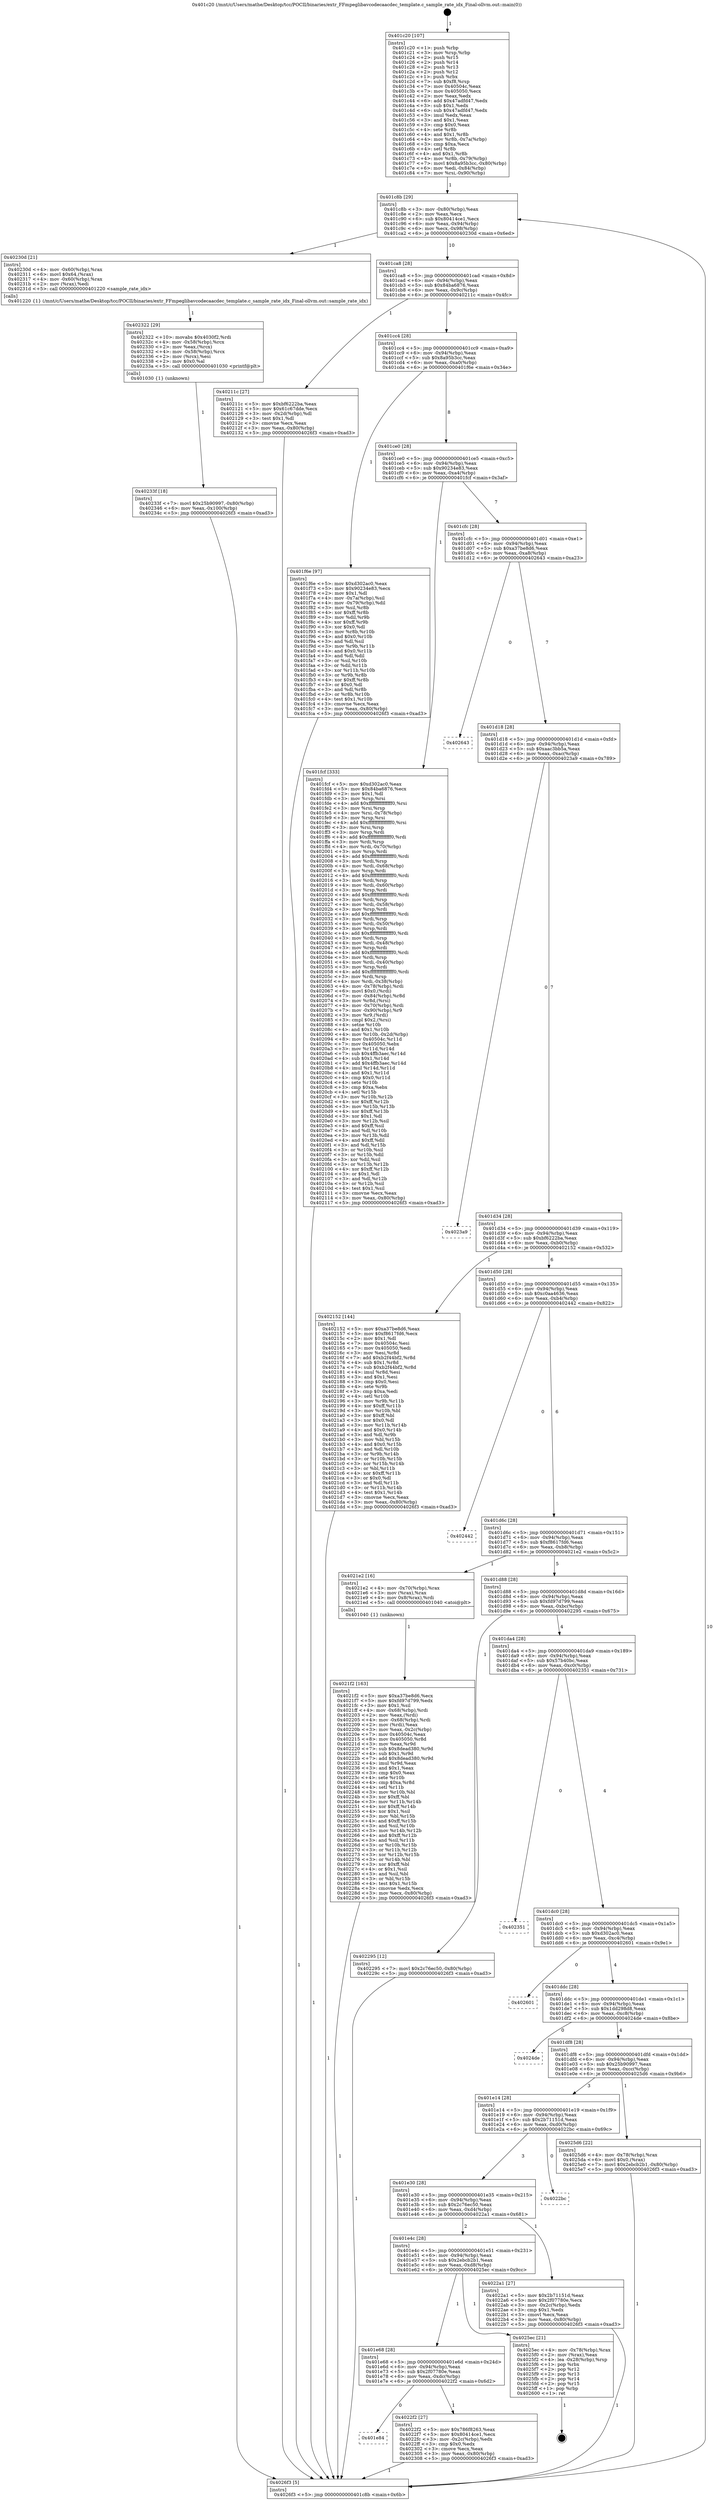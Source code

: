 digraph "0x401c20" {
  label = "0x401c20 (/mnt/c/Users/mathe/Desktop/tcc/POCII/binaries/extr_FFmpeglibavcodecaacdec_template.c_sample_rate_idx_Final-ollvm.out::main(0))"
  labelloc = "t"
  node[shape=record]

  Entry [label="",width=0.3,height=0.3,shape=circle,fillcolor=black,style=filled]
  "0x401c8b" [label="{
     0x401c8b [29]\l
     | [instrs]\l
     &nbsp;&nbsp;0x401c8b \<+3\>: mov -0x80(%rbp),%eax\l
     &nbsp;&nbsp;0x401c8e \<+2\>: mov %eax,%ecx\l
     &nbsp;&nbsp;0x401c90 \<+6\>: sub $0x80414ce1,%ecx\l
     &nbsp;&nbsp;0x401c96 \<+6\>: mov %eax,-0x94(%rbp)\l
     &nbsp;&nbsp;0x401c9c \<+6\>: mov %ecx,-0x98(%rbp)\l
     &nbsp;&nbsp;0x401ca2 \<+6\>: je 000000000040230d \<main+0x6ed\>\l
  }"]
  "0x40230d" [label="{
     0x40230d [21]\l
     | [instrs]\l
     &nbsp;&nbsp;0x40230d \<+4\>: mov -0x60(%rbp),%rax\l
     &nbsp;&nbsp;0x402311 \<+6\>: movl $0x64,(%rax)\l
     &nbsp;&nbsp;0x402317 \<+4\>: mov -0x60(%rbp),%rax\l
     &nbsp;&nbsp;0x40231b \<+2\>: mov (%rax),%edi\l
     &nbsp;&nbsp;0x40231d \<+5\>: call 0000000000401220 \<sample_rate_idx\>\l
     | [calls]\l
     &nbsp;&nbsp;0x401220 \{1\} (/mnt/c/Users/mathe/Desktop/tcc/POCII/binaries/extr_FFmpeglibavcodecaacdec_template.c_sample_rate_idx_Final-ollvm.out::sample_rate_idx)\l
  }"]
  "0x401ca8" [label="{
     0x401ca8 [28]\l
     | [instrs]\l
     &nbsp;&nbsp;0x401ca8 \<+5\>: jmp 0000000000401cad \<main+0x8d\>\l
     &nbsp;&nbsp;0x401cad \<+6\>: mov -0x94(%rbp),%eax\l
     &nbsp;&nbsp;0x401cb3 \<+5\>: sub $0x84ba6876,%eax\l
     &nbsp;&nbsp;0x401cb8 \<+6\>: mov %eax,-0x9c(%rbp)\l
     &nbsp;&nbsp;0x401cbe \<+6\>: je 000000000040211c \<main+0x4fc\>\l
  }"]
  Exit [label="",width=0.3,height=0.3,shape=circle,fillcolor=black,style=filled,peripheries=2]
  "0x40211c" [label="{
     0x40211c [27]\l
     | [instrs]\l
     &nbsp;&nbsp;0x40211c \<+5\>: mov $0xbf6222ba,%eax\l
     &nbsp;&nbsp;0x402121 \<+5\>: mov $0x61c67dde,%ecx\l
     &nbsp;&nbsp;0x402126 \<+3\>: mov -0x2d(%rbp),%dl\l
     &nbsp;&nbsp;0x402129 \<+3\>: test $0x1,%dl\l
     &nbsp;&nbsp;0x40212c \<+3\>: cmovne %ecx,%eax\l
     &nbsp;&nbsp;0x40212f \<+3\>: mov %eax,-0x80(%rbp)\l
     &nbsp;&nbsp;0x402132 \<+5\>: jmp 00000000004026f3 \<main+0xad3\>\l
  }"]
  "0x401cc4" [label="{
     0x401cc4 [28]\l
     | [instrs]\l
     &nbsp;&nbsp;0x401cc4 \<+5\>: jmp 0000000000401cc9 \<main+0xa9\>\l
     &nbsp;&nbsp;0x401cc9 \<+6\>: mov -0x94(%rbp),%eax\l
     &nbsp;&nbsp;0x401ccf \<+5\>: sub $0x8a95b3cc,%eax\l
     &nbsp;&nbsp;0x401cd4 \<+6\>: mov %eax,-0xa0(%rbp)\l
     &nbsp;&nbsp;0x401cda \<+6\>: je 0000000000401f6e \<main+0x34e\>\l
  }"]
  "0x40233f" [label="{
     0x40233f [18]\l
     | [instrs]\l
     &nbsp;&nbsp;0x40233f \<+7\>: movl $0x25b90997,-0x80(%rbp)\l
     &nbsp;&nbsp;0x402346 \<+6\>: mov %eax,-0x100(%rbp)\l
     &nbsp;&nbsp;0x40234c \<+5\>: jmp 00000000004026f3 \<main+0xad3\>\l
  }"]
  "0x401f6e" [label="{
     0x401f6e [97]\l
     | [instrs]\l
     &nbsp;&nbsp;0x401f6e \<+5\>: mov $0xd302ac0,%eax\l
     &nbsp;&nbsp;0x401f73 \<+5\>: mov $0x90234e83,%ecx\l
     &nbsp;&nbsp;0x401f78 \<+2\>: mov $0x1,%dl\l
     &nbsp;&nbsp;0x401f7a \<+4\>: mov -0x7a(%rbp),%sil\l
     &nbsp;&nbsp;0x401f7e \<+4\>: mov -0x79(%rbp),%dil\l
     &nbsp;&nbsp;0x401f82 \<+3\>: mov %sil,%r8b\l
     &nbsp;&nbsp;0x401f85 \<+4\>: xor $0xff,%r8b\l
     &nbsp;&nbsp;0x401f89 \<+3\>: mov %dil,%r9b\l
     &nbsp;&nbsp;0x401f8c \<+4\>: xor $0xff,%r9b\l
     &nbsp;&nbsp;0x401f90 \<+3\>: xor $0x0,%dl\l
     &nbsp;&nbsp;0x401f93 \<+3\>: mov %r8b,%r10b\l
     &nbsp;&nbsp;0x401f96 \<+4\>: and $0x0,%r10b\l
     &nbsp;&nbsp;0x401f9a \<+3\>: and %dl,%sil\l
     &nbsp;&nbsp;0x401f9d \<+3\>: mov %r9b,%r11b\l
     &nbsp;&nbsp;0x401fa0 \<+4\>: and $0x0,%r11b\l
     &nbsp;&nbsp;0x401fa4 \<+3\>: and %dl,%dil\l
     &nbsp;&nbsp;0x401fa7 \<+3\>: or %sil,%r10b\l
     &nbsp;&nbsp;0x401faa \<+3\>: or %dil,%r11b\l
     &nbsp;&nbsp;0x401fad \<+3\>: xor %r11b,%r10b\l
     &nbsp;&nbsp;0x401fb0 \<+3\>: or %r9b,%r8b\l
     &nbsp;&nbsp;0x401fb3 \<+4\>: xor $0xff,%r8b\l
     &nbsp;&nbsp;0x401fb7 \<+3\>: or $0x0,%dl\l
     &nbsp;&nbsp;0x401fba \<+3\>: and %dl,%r8b\l
     &nbsp;&nbsp;0x401fbd \<+3\>: or %r8b,%r10b\l
     &nbsp;&nbsp;0x401fc0 \<+4\>: test $0x1,%r10b\l
     &nbsp;&nbsp;0x401fc4 \<+3\>: cmovne %ecx,%eax\l
     &nbsp;&nbsp;0x401fc7 \<+3\>: mov %eax,-0x80(%rbp)\l
     &nbsp;&nbsp;0x401fca \<+5\>: jmp 00000000004026f3 \<main+0xad3\>\l
  }"]
  "0x401ce0" [label="{
     0x401ce0 [28]\l
     | [instrs]\l
     &nbsp;&nbsp;0x401ce0 \<+5\>: jmp 0000000000401ce5 \<main+0xc5\>\l
     &nbsp;&nbsp;0x401ce5 \<+6\>: mov -0x94(%rbp),%eax\l
     &nbsp;&nbsp;0x401ceb \<+5\>: sub $0x90234e83,%eax\l
     &nbsp;&nbsp;0x401cf0 \<+6\>: mov %eax,-0xa4(%rbp)\l
     &nbsp;&nbsp;0x401cf6 \<+6\>: je 0000000000401fcf \<main+0x3af\>\l
  }"]
  "0x4026f3" [label="{
     0x4026f3 [5]\l
     | [instrs]\l
     &nbsp;&nbsp;0x4026f3 \<+5\>: jmp 0000000000401c8b \<main+0x6b\>\l
  }"]
  "0x401c20" [label="{
     0x401c20 [107]\l
     | [instrs]\l
     &nbsp;&nbsp;0x401c20 \<+1\>: push %rbp\l
     &nbsp;&nbsp;0x401c21 \<+3\>: mov %rsp,%rbp\l
     &nbsp;&nbsp;0x401c24 \<+2\>: push %r15\l
     &nbsp;&nbsp;0x401c26 \<+2\>: push %r14\l
     &nbsp;&nbsp;0x401c28 \<+2\>: push %r13\l
     &nbsp;&nbsp;0x401c2a \<+2\>: push %r12\l
     &nbsp;&nbsp;0x401c2c \<+1\>: push %rbx\l
     &nbsp;&nbsp;0x401c2d \<+7\>: sub $0xf8,%rsp\l
     &nbsp;&nbsp;0x401c34 \<+7\>: mov 0x40504c,%eax\l
     &nbsp;&nbsp;0x401c3b \<+7\>: mov 0x405050,%ecx\l
     &nbsp;&nbsp;0x401c42 \<+2\>: mov %eax,%edx\l
     &nbsp;&nbsp;0x401c44 \<+6\>: add $0x47adfd47,%edx\l
     &nbsp;&nbsp;0x401c4a \<+3\>: sub $0x1,%edx\l
     &nbsp;&nbsp;0x401c4d \<+6\>: sub $0x47adfd47,%edx\l
     &nbsp;&nbsp;0x401c53 \<+3\>: imul %edx,%eax\l
     &nbsp;&nbsp;0x401c56 \<+3\>: and $0x1,%eax\l
     &nbsp;&nbsp;0x401c59 \<+3\>: cmp $0x0,%eax\l
     &nbsp;&nbsp;0x401c5c \<+4\>: sete %r8b\l
     &nbsp;&nbsp;0x401c60 \<+4\>: and $0x1,%r8b\l
     &nbsp;&nbsp;0x401c64 \<+4\>: mov %r8b,-0x7a(%rbp)\l
     &nbsp;&nbsp;0x401c68 \<+3\>: cmp $0xa,%ecx\l
     &nbsp;&nbsp;0x401c6b \<+4\>: setl %r8b\l
     &nbsp;&nbsp;0x401c6f \<+4\>: and $0x1,%r8b\l
     &nbsp;&nbsp;0x401c73 \<+4\>: mov %r8b,-0x79(%rbp)\l
     &nbsp;&nbsp;0x401c77 \<+7\>: movl $0x8a95b3cc,-0x80(%rbp)\l
     &nbsp;&nbsp;0x401c7e \<+6\>: mov %edi,-0x84(%rbp)\l
     &nbsp;&nbsp;0x401c84 \<+7\>: mov %rsi,-0x90(%rbp)\l
  }"]
  "0x402322" [label="{
     0x402322 [29]\l
     | [instrs]\l
     &nbsp;&nbsp;0x402322 \<+10\>: movabs $0x4030f2,%rdi\l
     &nbsp;&nbsp;0x40232c \<+4\>: mov -0x58(%rbp),%rcx\l
     &nbsp;&nbsp;0x402330 \<+2\>: mov %eax,(%rcx)\l
     &nbsp;&nbsp;0x402332 \<+4\>: mov -0x58(%rbp),%rcx\l
     &nbsp;&nbsp;0x402336 \<+2\>: mov (%rcx),%esi\l
     &nbsp;&nbsp;0x402338 \<+2\>: mov $0x0,%al\l
     &nbsp;&nbsp;0x40233a \<+5\>: call 0000000000401030 \<printf@plt\>\l
     | [calls]\l
     &nbsp;&nbsp;0x401030 \{1\} (unknown)\l
  }"]
  "0x401fcf" [label="{
     0x401fcf [333]\l
     | [instrs]\l
     &nbsp;&nbsp;0x401fcf \<+5\>: mov $0xd302ac0,%eax\l
     &nbsp;&nbsp;0x401fd4 \<+5\>: mov $0x84ba6876,%ecx\l
     &nbsp;&nbsp;0x401fd9 \<+2\>: mov $0x1,%dl\l
     &nbsp;&nbsp;0x401fdb \<+3\>: mov %rsp,%rsi\l
     &nbsp;&nbsp;0x401fde \<+4\>: add $0xfffffffffffffff0,%rsi\l
     &nbsp;&nbsp;0x401fe2 \<+3\>: mov %rsi,%rsp\l
     &nbsp;&nbsp;0x401fe5 \<+4\>: mov %rsi,-0x78(%rbp)\l
     &nbsp;&nbsp;0x401fe9 \<+3\>: mov %rsp,%rsi\l
     &nbsp;&nbsp;0x401fec \<+4\>: add $0xfffffffffffffff0,%rsi\l
     &nbsp;&nbsp;0x401ff0 \<+3\>: mov %rsi,%rsp\l
     &nbsp;&nbsp;0x401ff3 \<+3\>: mov %rsp,%rdi\l
     &nbsp;&nbsp;0x401ff6 \<+4\>: add $0xfffffffffffffff0,%rdi\l
     &nbsp;&nbsp;0x401ffa \<+3\>: mov %rdi,%rsp\l
     &nbsp;&nbsp;0x401ffd \<+4\>: mov %rdi,-0x70(%rbp)\l
     &nbsp;&nbsp;0x402001 \<+3\>: mov %rsp,%rdi\l
     &nbsp;&nbsp;0x402004 \<+4\>: add $0xfffffffffffffff0,%rdi\l
     &nbsp;&nbsp;0x402008 \<+3\>: mov %rdi,%rsp\l
     &nbsp;&nbsp;0x40200b \<+4\>: mov %rdi,-0x68(%rbp)\l
     &nbsp;&nbsp;0x40200f \<+3\>: mov %rsp,%rdi\l
     &nbsp;&nbsp;0x402012 \<+4\>: add $0xfffffffffffffff0,%rdi\l
     &nbsp;&nbsp;0x402016 \<+3\>: mov %rdi,%rsp\l
     &nbsp;&nbsp;0x402019 \<+4\>: mov %rdi,-0x60(%rbp)\l
     &nbsp;&nbsp;0x40201d \<+3\>: mov %rsp,%rdi\l
     &nbsp;&nbsp;0x402020 \<+4\>: add $0xfffffffffffffff0,%rdi\l
     &nbsp;&nbsp;0x402024 \<+3\>: mov %rdi,%rsp\l
     &nbsp;&nbsp;0x402027 \<+4\>: mov %rdi,-0x58(%rbp)\l
     &nbsp;&nbsp;0x40202b \<+3\>: mov %rsp,%rdi\l
     &nbsp;&nbsp;0x40202e \<+4\>: add $0xfffffffffffffff0,%rdi\l
     &nbsp;&nbsp;0x402032 \<+3\>: mov %rdi,%rsp\l
     &nbsp;&nbsp;0x402035 \<+4\>: mov %rdi,-0x50(%rbp)\l
     &nbsp;&nbsp;0x402039 \<+3\>: mov %rsp,%rdi\l
     &nbsp;&nbsp;0x40203c \<+4\>: add $0xfffffffffffffff0,%rdi\l
     &nbsp;&nbsp;0x402040 \<+3\>: mov %rdi,%rsp\l
     &nbsp;&nbsp;0x402043 \<+4\>: mov %rdi,-0x48(%rbp)\l
     &nbsp;&nbsp;0x402047 \<+3\>: mov %rsp,%rdi\l
     &nbsp;&nbsp;0x40204a \<+4\>: add $0xfffffffffffffff0,%rdi\l
     &nbsp;&nbsp;0x40204e \<+3\>: mov %rdi,%rsp\l
     &nbsp;&nbsp;0x402051 \<+4\>: mov %rdi,-0x40(%rbp)\l
     &nbsp;&nbsp;0x402055 \<+3\>: mov %rsp,%rdi\l
     &nbsp;&nbsp;0x402058 \<+4\>: add $0xfffffffffffffff0,%rdi\l
     &nbsp;&nbsp;0x40205c \<+3\>: mov %rdi,%rsp\l
     &nbsp;&nbsp;0x40205f \<+4\>: mov %rdi,-0x38(%rbp)\l
     &nbsp;&nbsp;0x402063 \<+4\>: mov -0x78(%rbp),%rdi\l
     &nbsp;&nbsp;0x402067 \<+6\>: movl $0x0,(%rdi)\l
     &nbsp;&nbsp;0x40206d \<+7\>: mov -0x84(%rbp),%r8d\l
     &nbsp;&nbsp;0x402074 \<+3\>: mov %r8d,(%rsi)\l
     &nbsp;&nbsp;0x402077 \<+4\>: mov -0x70(%rbp),%rdi\l
     &nbsp;&nbsp;0x40207b \<+7\>: mov -0x90(%rbp),%r9\l
     &nbsp;&nbsp;0x402082 \<+3\>: mov %r9,(%rdi)\l
     &nbsp;&nbsp;0x402085 \<+3\>: cmpl $0x2,(%rsi)\l
     &nbsp;&nbsp;0x402088 \<+4\>: setne %r10b\l
     &nbsp;&nbsp;0x40208c \<+4\>: and $0x1,%r10b\l
     &nbsp;&nbsp;0x402090 \<+4\>: mov %r10b,-0x2d(%rbp)\l
     &nbsp;&nbsp;0x402094 \<+8\>: mov 0x40504c,%r11d\l
     &nbsp;&nbsp;0x40209c \<+7\>: mov 0x405050,%ebx\l
     &nbsp;&nbsp;0x4020a3 \<+3\>: mov %r11d,%r14d\l
     &nbsp;&nbsp;0x4020a6 \<+7\>: sub $0x4ffb3aec,%r14d\l
     &nbsp;&nbsp;0x4020ad \<+4\>: sub $0x1,%r14d\l
     &nbsp;&nbsp;0x4020b1 \<+7\>: add $0x4ffb3aec,%r14d\l
     &nbsp;&nbsp;0x4020b8 \<+4\>: imul %r14d,%r11d\l
     &nbsp;&nbsp;0x4020bc \<+4\>: and $0x1,%r11d\l
     &nbsp;&nbsp;0x4020c0 \<+4\>: cmp $0x0,%r11d\l
     &nbsp;&nbsp;0x4020c4 \<+4\>: sete %r10b\l
     &nbsp;&nbsp;0x4020c8 \<+3\>: cmp $0xa,%ebx\l
     &nbsp;&nbsp;0x4020cb \<+4\>: setl %r15b\l
     &nbsp;&nbsp;0x4020cf \<+3\>: mov %r10b,%r12b\l
     &nbsp;&nbsp;0x4020d2 \<+4\>: xor $0xff,%r12b\l
     &nbsp;&nbsp;0x4020d6 \<+3\>: mov %r15b,%r13b\l
     &nbsp;&nbsp;0x4020d9 \<+4\>: xor $0xff,%r13b\l
     &nbsp;&nbsp;0x4020dd \<+3\>: xor $0x1,%dl\l
     &nbsp;&nbsp;0x4020e0 \<+3\>: mov %r12b,%sil\l
     &nbsp;&nbsp;0x4020e3 \<+4\>: and $0xff,%sil\l
     &nbsp;&nbsp;0x4020e7 \<+3\>: and %dl,%r10b\l
     &nbsp;&nbsp;0x4020ea \<+3\>: mov %r13b,%dil\l
     &nbsp;&nbsp;0x4020ed \<+4\>: and $0xff,%dil\l
     &nbsp;&nbsp;0x4020f1 \<+3\>: and %dl,%r15b\l
     &nbsp;&nbsp;0x4020f4 \<+3\>: or %r10b,%sil\l
     &nbsp;&nbsp;0x4020f7 \<+3\>: or %r15b,%dil\l
     &nbsp;&nbsp;0x4020fa \<+3\>: xor %dil,%sil\l
     &nbsp;&nbsp;0x4020fd \<+3\>: or %r13b,%r12b\l
     &nbsp;&nbsp;0x402100 \<+4\>: xor $0xff,%r12b\l
     &nbsp;&nbsp;0x402104 \<+3\>: or $0x1,%dl\l
     &nbsp;&nbsp;0x402107 \<+3\>: and %dl,%r12b\l
     &nbsp;&nbsp;0x40210a \<+3\>: or %r12b,%sil\l
     &nbsp;&nbsp;0x40210d \<+4\>: test $0x1,%sil\l
     &nbsp;&nbsp;0x402111 \<+3\>: cmovne %ecx,%eax\l
     &nbsp;&nbsp;0x402114 \<+3\>: mov %eax,-0x80(%rbp)\l
     &nbsp;&nbsp;0x402117 \<+5\>: jmp 00000000004026f3 \<main+0xad3\>\l
  }"]
  "0x401cfc" [label="{
     0x401cfc [28]\l
     | [instrs]\l
     &nbsp;&nbsp;0x401cfc \<+5\>: jmp 0000000000401d01 \<main+0xe1\>\l
     &nbsp;&nbsp;0x401d01 \<+6\>: mov -0x94(%rbp),%eax\l
     &nbsp;&nbsp;0x401d07 \<+5\>: sub $0xa37be8d6,%eax\l
     &nbsp;&nbsp;0x401d0c \<+6\>: mov %eax,-0xa8(%rbp)\l
     &nbsp;&nbsp;0x401d12 \<+6\>: je 0000000000402643 \<main+0xa23\>\l
  }"]
  "0x401e84" [label="{
     0x401e84\l
  }", style=dashed]
  "0x4022f2" [label="{
     0x4022f2 [27]\l
     | [instrs]\l
     &nbsp;&nbsp;0x4022f2 \<+5\>: mov $0x786f8263,%eax\l
     &nbsp;&nbsp;0x4022f7 \<+5\>: mov $0x80414ce1,%ecx\l
     &nbsp;&nbsp;0x4022fc \<+3\>: mov -0x2c(%rbp),%edx\l
     &nbsp;&nbsp;0x4022ff \<+3\>: cmp $0x0,%edx\l
     &nbsp;&nbsp;0x402302 \<+3\>: cmove %ecx,%eax\l
     &nbsp;&nbsp;0x402305 \<+3\>: mov %eax,-0x80(%rbp)\l
     &nbsp;&nbsp;0x402308 \<+5\>: jmp 00000000004026f3 \<main+0xad3\>\l
  }"]
  "0x402643" [label="{
     0x402643\l
  }", style=dashed]
  "0x401d18" [label="{
     0x401d18 [28]\l
     | [instrs]\l
     &nbsp;&nbsp;0x401d18 \<+5\>: jmp 0000000000401d1d \<main+0xfd\>\l
     &nbsp;&nbsp;0x401d1d \<+6\>: mov -0x94(%rbp),%eax\l
     &nbsp;&nbsp;0x401d23 \<+5\>: sub $0xaac3bb5a,%eax\l
     &nbsp;&nbsp;0x401d28 \<+6\>: mov %eax,-0xac(%rbp)\l
     &nbsp;&nbsp;0x401d2e \<+6\>: je 00000000004023a9 \<main+0x789\>\l
  }"]
  "0x401e68" [label="{
     0x401e68 [28]\l
     | [instrs]\l
     &nbsp;&nbsp;0x401e68 \<+5\>: jmp 0000000000401e6d \<main+0x24d\>\l
     &nbsp;&nbsp;0x401e6d \<+6\>: mov -0x94(%rbp),%eax\l
     &nbsp;&nbsp;0x401e73 \<+5\>: sub $0x2f07780e,%eax\l
     &nbsp;&nbsp;0x401e78 \<+6\>: mov %eax,-0xdc(%rbp)\l
     &nbsp;&nbsp;0x401e7e \<+6\>: je 00000000004022f2 \<main+0x6d2\>\l
  }"]
  "0x4023a9" [label="{
     0x4023a9\l
  }", style=dashed]
  "0x401d34" [label="{
     0x401d34 [28]\l
     | [instrs]\l
     &nbsp;&nbsp;0x401d34 \<+5\>: jmp 0000000000401d39 \<main+0x119\>\l
     &nbsp;&nbsp;0x401d39 \<+6\>: mov -0x94(%rbp),%eax\l
     &nbsp;&nbsp;0x401d3f \<+5\>: sub $0xbf6222ba,%eax\l
     &nbsp;&nbsp;0x401d44 \<+6\>: mov %eax,-0xb0(%rbp)\l
     &nbsp;&nbsp;0x401d4a \<+6\>: je 0000000000402152 \<main+0x532\>\l
  }"]
  "0x4025ec" [label="{
     0x4025ec [21]\l
     | [instrs]\l
     &nbsp;&nbsp;0x4025ec \<+4\>: mov -0x78(%rbp),%rax\l
     &nbsp;&nbsp;0x4025f0 \<+2\>: mov (%rax),%eax\l
     &nbsp;&nbsp;0x4025f2 \<+4\>: lea -0x28(%rbp),%rsp\l
     &nbsp;&nbsp;0x4025f6 \<+1\>: pop %rbx\l
     &nbsp;&nbsp;0x4025f7 \<+2\>: pop %r12\l
     &nbsp;&nbsp;0x4025f9 \<+2\>: pop %r13\l
     &nbsp;&nbsp;0x4025fb \<+2\>: pop %r14\l
     &nbsp;&nbsp;0x4025fd \<+2\>: pop %r15\l
     &nbsp;&nbsp;0x4025ff \<+1\>: pop %rbp\l
     &nbsp;&nbsp;0x402600 \<+1\>: ret\l
  }"]
  "0x402152" [label="{
     0x402152 [144]\l
     | [instrs]\l
     &nbsp;&nbsp;0x402152 \<+5\>: mov $0xa37be8d6,%eax\l
     &nbsp;&nbsp;0x402157 \<+5\>: mov $0xf8617fd6,%ecx\l
     &nbsp;&nbsp;0x40215c \<+2\>: mov $0x1,%dl\l
     &nbsp;&nbsp;0x40215e \<+7\>: mov 0x40504c,%esi\l
     &nbsp;&nbsp;0x402165 \<+7\>: mov 0x405050,%edi\l
     &nbsp;&nbsp;0x40216c \<+3\>: mov %esi,%r8d\l
     &nbsp;&nbsp;0x40216f \<+7\>: add $0xb2f44bf2,%r8d\l
     &nbsp;&nbsp;0x402176 \<+4\>: sub $0x1,%r8d\l
     &nbsp;&nbsp;0x40217a \<+7\>: sub $0xb2f44bf2,%r8d\l
     &nbsp;&nbsp;0x402181 \<+4\>: imul %r8d,%esi\l
     &nbsp;&nbsp;0x402185 \<+3\>: and $0x1,%esi\l
     &nbsp;&nbsp;0x402188 \<+3\>: cmp $0x0,%esi\l
     &nbsp;&nbsp;0x40218b \<+4\>: sete %r9b\l
     &nbsp;&nbsp;0x40218f \<+3\>: cmp $0xa,%edi\l
     &nbsp;&nbsp;0x402192 \<+4\>: setl %r10b\l
     &nbsp;&nbsp;0x402196 \<+3\>: mov %r9b,%r11b\l
     &nbsp;&nbsp;0x402199 \<+4\>: xor $0xff,%r11b\l
     &nbsp;&nbsp;0x40219d \<+3\>: mov %r10b,%bl\l
     &nbsp;&nbsp;0x4021a0 \<+3\>: xor $0xff,%bl\l
     &nbsp;&nbsp;0x4021a3 \<+3\>: xor $0x0,%dl\l
     &nbsp;&nbsp;0x4021a6 \<+3\>: mov %r11b,%r14b\l
     &nbsp;&nbsp;0x4021a9 \<+4\>: and $0x0,%r14b\l
     &nbsp;&nbsp;0x4021ad \<+3\>: and %dl,%r9b\l
     &nbsp;&nbsp;0x4021b0 \<+3\>: mov %bl,%r15b\l
     &nbsp;&nbsp;0x4021b3 \<+4\>: and $0x0,%r15b\l
     &nbsp;&nbsp;0x4021b7 \<+3\>: and %dl,%r10b\l
     &nbsp;&nbsp;0x4021ba \<+3\>: or %r9b,%r14b\l
     &nbsp;&nbsp;0x4021bd \<+3\>: or %r10b,%r15b\l
     &nbsp;&nbsp;0x4021c0 \<+3\>: xor %r15b,%r14b\l
     &nbsp;&nbsp;0x4021c3 \<+3\>: or %bl,%r11b\l
     &nbsp;&nbsp;0x4021c6 \<+4\>: xor $0xff,%r11b\l
     &nbsp;&nbsp;0x4021ca \<+3\>: or $0x0,%dl\l
     &nbsp;&nbsp;0x4021cd \<+3\>: and %dl,%r11b\l
     &nbsp;&nbsp;0x4021d0 \<+3\>: or %r11b,%r14b\l
     &nbsp;&nbsp;0x4021d3 \<+4\>: test $0x1,%r14b\l
     &nbsp;&nbsp;0x4021d7 \<+3\>: cmovne %ecx,%eax\l
     &nbsp;&nbsp;0x4021da \<+3\>: mov %eax,-0x80(%rbp)\l
     &nbsp;&nbsp;0x4021dd \<+5\>: jmp 00000000004026f3 \<main+0xad3\>\l
  }"]
  "0x401d50" [label="{
     0x401d50 [28]\l
     | [instrs]\l
     &nbsp;&nbsp;0x401d50 \<+5\>: jmp 0000000000401d55 \<main+0x135\>\l
     &nbsp;&nbsp;0x401d55 \<+6\>: mov -0x94(%rbp),%eax\l
     &nbsp;&nbsp;0x401d5b \<+5\>: sub $0xc0aa4636,%eax\l
     &nbsp;&nbsp;0x401d60 \<+6\>: mov %eax,-0xb4(%rbp)\l
     &nbsp;&nbsp;0x401d66 \<+6\>: je 0000000000402442 \<main+0x822\>\l
  }"]
  "0x401e4c" [label="{
     0x401e4c [28]\l
     | [instrs]\l
     &nbsp;&nbsp;0x401e4c \<+5\>: jmp 0000000000401e51 \<main+0x231\>\l
     &nbsp;&nbsp;0x401e51 \<+6\>: mov -0x94(%rbp),%eax\l
     &nbsp;&nbsp;0x401e57 \<+5\>: sub $0x2ebcb2b1,%eax\l
     &nbsp;&nbsp;0x401e5c \<+6\>: mov %eax,-0xd8(%rbp)\l
     &nbsp;&nbsp;0x401e62 \<+6\>: je 00000000004025ec \<main+0x9cc\>\l
  }"]
  "0x402442" [label="{
     0x402442\l
  }", style=dashed]
  "0x401d6c" [label="{
     0x401d6c [28]\l
     | [instrs]\l
     &nbsp;&nbsp;0x401d6c \<+5\>: jmp 0000000000401d71 \<main+0x151\>\l
     &nbsp;&nbsp;0x401d71 \<+6\>: mov -0x94(%rbp),%eax\l
     &nbsp;&nbsp;0x401d77 \<+5\>: sub $0xf8617fd6,%eax\l
     &nbsp;&nbsp;0x401d7c \<+6\>: mov %eax,-0xb8(%rbp)\l
     &nbsp;&nbsp;0x401d82 \<+6\>: je 00000000004021e2 \<main+0x5c2\>\l
  }"]
  "0x4022a1" [label="{
     0x4022a1 [27]\l
     | [instrs]\l
     &nbsp;&nbsp;0x4022a1 \<+5\>: mov $0x2b71151d,%eax\l
     &nbsp;&nbsp;0x4022a6 \<+5\>: mov $0x2f07780e,%ecx\l
     &nbsp;&nbsp;0x4022ab \<+3\>: mov -0x2c(%rbp),%edx\l
     &nbsp;&nbsp;0x4022ae \<+3\>: cmp $0x1,%edx\l
     &nbsp;&nbsp;0x4022b1 \<+3\>: cmovl %ecx,%eax\l
     &nbsp;&nbsp;0x4022b4 \<+3\>: mov %eax,-0x80(%rbp)\l
     &nbsp;&nbsp;0x4022b7 \<+5\>: jmp 00000000004026f3 \<main+0xad3\>\l
  }"]
  "0x4021e2" [label="{
     0x4021e2 [16]\l
     | [instrs]\l
     &nbsp;&nbsp;0x4021e2 \<+4\>: mov -0x70(%rbp),%rax\l
     &nbsp;&nbsp;0x4021e6 \<+3\>: mov (%rax),%rax\l
     &nbsp;&nbsp;0x4021e9 \<+4\>: mov 0x8(%rax),%rdi\l
     &nbsp;&nbsp;0x4021ed \<+5\>: call 0000000000401040 \<atoi@plt\>\l
     | [calls]\l
     &nbsp;&nbsp;0x401040 \{1\} (unknown)\l
  }"]
  "0x401d88" [label="{
     0x401d88 [28]\l
     | [instrs]\l
     &nbsp;&nbsp;0x401d88 \<+5\>: jmp 0000000000401d8d \<main+0x16d\>\l
     &nbsp;&nbsp;0x401d8d \<+6\>: mov -0x94(%rbp),%eax\l
     &nbsp;&nbsp;0x401d93 \<+5\>: sub $0xfd97d799,%eax\l
     &nbsp;&nbsp;0x401d98 \<+6\>: mov %eax,-0xbc(%rbp)\l
     &nbsp;&nbsp;0x401d9e \<+6\>: je 0000000000402295 \<main+0x675\>\l
  }"]
  "0x4021f2" [label="{
     0x4021f2 [163]\l
     | [instrs]\l
     &nbsp;&nbsp;0x4021f2 \<+5\>: mov $0xa37be8d6,%ecx\l
     &nbsp;&nbsp;0x4021f7 \<+5\>: mov $0xfd97d799,%edx\l
     &nbsp;&nbsp;0x4021fc \<+3\>: mov $0x1,%sil\l
     &nbsp;&nbsp;0x4021ff \<+4\>: mov -0x68(%rbp),%rdi\l
     &nbsp;&nbsp;0x402203 \<+2\>: mov %eax,(%rdi)\l
     &nbsp;&nbsp;0x402205 \<+4\>: mov -0x68(%rbp),%rdi\l
     &nbsp;&nbsp;0x402209 \<+2\>: mov (%rdi),%eax\l
     &nbsp;&nbsp;0x40220b \<+3\>: mov %eax,-0x2c(%rbp)\l
     &nbsp;&nbsp;0x40220e \<+7\>: mov 0x40504c,%eax\l
     &nbsp;&nbsp;0x402215 \<+8\>: mov 0x405050,%r8d\l
     &nbsp;&nbsp;0x40221d \<+3\>: mov %eax,%r9d\l
     &nbsp;&nbsp;0x402220 \<+7\>: sub $0x8dead380,%r9d\l
     &nbsp;&nbsp;0x402227 \<+4\>: sub $0x1,%r9d\l
     &nbsp;&nbsp;0x40222b \<+7\>: add $0x8dead380,%r9d\l
     &nbsp;&nbsp;0x402232 \<+4\>: imul %r9d,%eax\l
     &nbsp;&nbsp;0x402236 \<+3\>: and $0x1,%eax\l
     &nbsp;&nbsp;0x402239 \<+3\>: cmp $0x0,%eax\l
     &nbsp;&nbsp;0x40223c \<+4\>: sete %r10b\l
     &nbsp;&nbsp;0x402240 \<+4\>: cmp $0xa,%r8d\l
     &nbsp;&nbsp;0x402244 \<+4\>: setl %r11b\l
     &nbsp;&nbsp;0x402248 \<+3\>: mov %r10b,%bl\l
     &nbsp;&nbsp;0x40224b \<+3\>: xor $0xff,%bl\l
     &nbsp;&nbsp;0x40224e \<+3\>: mov %r11b,%r14b\l
     &nbsp;&nbsp;0x402251 \<+4\>: xor $0xff,%r14b\l
     &nbsp;&nbsp;0x402255 \<+4\>: xor $0x1,%sil\l
     &nbsp;&nbsp;0x402259 \<+3\>: mov %bl,%r15b\l
     &nbsp;&nbsp;0x40225c \<+4\>: and $0xff,%r15b\l
     &nbsp;&nbsp;0x402260 \<+3\>: and %sil,%r10b\l
     &nbsp;&nbsp;0x402263 \<+3\>: mov %r14b,%r12b\l
     &nbsp;&nbsp;0x402266 \<+4\>: and $0xff,%r12b\l
     &nbsp;&nbsp;0x40226a \<+3\>: and %sil,%r11b\l
     &nbsp;&nbsp;0x40226d \<+3\>: or %r10b,%r15b\l
     &nbsp;&nbsp;0x402270 \<+3\>: or %r11b,%r12b\l
     &nbsp;&nbsp;0x402273 \<+3\>: xor %r12b,%r15b\l
     &nbsp;&nbsp;0x402276 \<+3\>: or %r14b,%bl\l
     &nbsp;&nbsp;0x402279 \<+3\>: xor $0xff,%bl\l
     &nbsp;&nbsp;0x40227c \<+4\>: or $0x1,%sil\l
     &nbsp;&nbsp;0x402280 \<+3\>: and %sil,%bl\l
     &nbsp;&nbsp;0x402283 \<+3\>: or %bl,%r15b\l
     &nbsp;&nbsp;0x402286 \<+4\>: test $0x1,%r15b\l
     &nbsp;&nbsp;0x40228a \<+3\>: cmovne %edx,%ecx\l
     &nbsp;&nbsp;0x40228d \<+3\>: mov %ecx,-0x80(%rbp)\l
     &nbsp;&nbsp;0x402290 \<+5\>: jmp 00000000004026f3 \<main+0xad3\>\l
  }"]
  "0x401e30" [label="{
     0x401e30 [28]\l
     | [instrs]\l
     &nbsp;&nbsp;0x401e30 \<+5\>: jmp 0000000000401e35 \<main+0x215\>\l
     &nbsp;&nbsp;0x401e35 \<+6\>: mov -0x94(%rbp),%eax\l
     &nbsp;&nbsp;0x401e3b \<+5\>: sub $0x2c76ec50,%eax\l
     &nbsp;&nbsp;0x401e40 \<+6\>: mov %eax,-0xd4(%rbp)\l
     &nbsp;&nbsp;0x401e46 \<+6\>: je 00000000004022a1 \<main+0x681\>\l
  }"]
  "0x402295" [label="{
     0x402295 [12]\l
     | [instrs]\l
     &nbsp;&nbsp;0x402295 \<+7\>: movl $0x2c76ec50,-0x80(%rbp)\l
     &nbsp;&nbsp;0x40229c \<+5\>: jmp 00000000004026f3 \<main+0xad3\>\l
  }"]
  "0x401da4" [label="{
     0x401da4 [28]\l
     | [instrs]\l
     &nbsp;&nbsp;0x401da4 \<+5\>: jmp 0000000000401da9 \<main+0x189\>\l
     &nbsp;&nbsp;0x401da9 \<+6\>: mov -0x94(%rbp),%eax\l
     &nbsp;&nbsp;0x401daf \<+5\>: sub $0x57b40bc,%eax\l
     &nbsp;&nbsp;0x401db4 \<+6\>: mov %eax,-0xc0(%rbp)\l
     &nbsp;&nbsp;0x401dba \<+6\>: je 0000000000402351 \<main+0x731\>\l
  }"]
  "0x4022bc" [label="{
     0x4022bc\l
  }", style=dashed]
  "0x402351" [label="{
     0x402351\l
  }", style=dashed]
  "0x401dc0" [label="{
     0x401dc0 [28]\l
     | [instrs]\l
     &nbsp;&nbsp;0x401dc0 \<+5\>: jmp 0000000000401dc5 \<main+0x1a5\>\l
     &nbsp;&nbsp;0x401dc5 \<+6\>: mov -0x94(%rbp),%eax\l
     &nbsp;&nbsp;0x401dcb \<+5\>: sub $0xd302ac0,%eax\l
     &nbsp;&nbsp;0x401dd0 \<+6\>: mov %eax,-0xc4(%rbp)\l
     &nbsp;&nbsp;0x401dd6 \<+6\>: je 0000000000402601 \<main+0x9e1\>\l
  }"]
  "0x401e14" [label="{
     0x401e14 [28]\l
     | [instrs]\l
     &nbsp;&nbsp;0x401e14 \<+5\>: jmp 0000000000401e19 \<main+0x1f9\>\l
     &nbsp;&nbsp;0x401e19 \<+6\>: mov -0x94(%rbp),%eax\l
     &nbsp;&nbsp;0x401e1f \<+5\>: sub $0x2b71151d,%eax\l
     &nbsp;&nbsp;0x401e24 \<+6\>: mov %eax,-0xd0(%rbp)\l
     &nbsp;&nbsp;0x401e2a \<+6\>: je 00000000004022bc \<main+0x69c\>\l
  }"]
  "0x402601" [label="{
     0x402601\l
  }", style=dashed]
  "0x401ddc" [label="{
     0x401ddc [28]\l
     | [instrs]\l
     &nbsp;&nbsp;0x401ddc \<+5\>: jmp 0000000000401de1 \<main+0x1c1\>\l
     &nbsp;&nbsp;0x401de1 \<+6\>: mov -0x94(%rbp),%eax\l
     &nbsp;&nbsp;0x401de7 \<+5\>: sub $0x1dd298d8,%eax\l
     &nbsp;&nbsp;0x401dec \<+6\>: mov %eax,-0xc8(%rbp)\l
     &nbsp;&nbsp;0x401df2 \<+6\>: je 00000000004024de \<main+0x8be\>\l
  }"]
  "0x4025d6" [label="{
     0x4025d6 [22]\l
     | [instrs]\l
     &nbsp;&nbsp;0x4025d6 \<+4\>: mov -0x78(%rbp),%rax\l
     &nbsp;&nbsp;0x4025da \<+6\>: movl $0x0,(%rax)\l
     &nbsp;&nbsp;0x4025e0 \<+7\>: movl $0x2ebcb2b1,-0x80(%rbp)\l
     &nbsp;&nbsp;0x4025e7 \<+5\>: jmp 00000000004026f3 \<main+0xad3\>\l
  }"]
  "0x4024de" [label="{
     0x4024de\l
  }", style=dashed]
  "0x401df8" [label="{
     0x401df8 [28]\l
     | [instrs]\l
     &nbsp;&nbsp;0x401df8 \<+5\>: jmp 0000000000401dfd \<main+0x1dd\>\l
     &nbsp;&nbsp;0x401dfd \<+6\>: mov -0x94(%rbp),%eax\l
     &nbsp;&nbsp;0x401e03 \<+5\>: sub $0x25b90997,%eax\l
     &nbsp;&nbsp;0x401e08 \<+6\>: mov %eax,-0xcc(%rbp)\l
     &nbsp;&nbsp;0x401e0e \<+6\>: je 00000000004025d6 \<main+0x9b6\>\l
  }"]
  Entry -> "0x401c20" [label=" 1"]
  "0x401c8b" -> "0x40230d" [label=" 1"]
  "0x401c8b" -> "0x401ca8" [label=" 10"]
  "0x4025ec" -> Exit [label=" 1"]
  "0x401ca8" -> "0x40211c" [label=" 1"]
  "0x401ca8" -> "0x401cc4" [label=" 9"]
  "0x4025d6" -> "0x4026f3" [label=" 1"]
  "0x401cc4" -> "0x401f6e" [label=" 1"]
  "0x401cc4" -> "0x401ce0" [label=" 8"]
  "0x401f6e" -> "0x4026f3" [label=" 1"]
  "0x401c20" -> "0x401c8b" [label=" 1"]
  "0x4026f3" -> "0x401c8b" [label=" 10"]
  "0x40233f" -> "0x4026f3" [label=" 1"]
  "0x401ce0" -> "0x401fcf" [label=" 1"]
  "0x401ce0" -> "0x401cfc" [label=" 7"]
  "0x402322" -> "0x40233f" [label=" 1"]
  "0x401fcf" -> "0x4026f3" [label=" 1"]
  "0x40211c" -> "0x4026f3" [label=" 1"]
  "0x40230d" -> "0x402322" [label=" 1"]
  "0x401cfc" -> "0x402643" [label=" 0"]
  "0x401cfc" -> "0x401d18" [label=" 7"]
  "0x4022f2" -> "0x4026f3" [label=" 1"]
  "0x401d18" -> "0x4023a9" [label=" 0"]
  "0x401d18" -> "0x401d34" [label=" 7"]
  "0x401e68" -> "0x4022f2" [label=" 1"]
  "0x401d34" -> "0x402152" [label=" 1"]
  "0x401d34" -> "0x401d50" [label=" 6"]
  "0x402152" -> "0x4026f3" [label=" 1"]
  "0x401e68" -> "0x401e84" [label=" 0"]
  "0x401d50" -> "0x402442" [label=" 0"]
  "0x401d50" -> "0x401d6c" [label=" 6"]
  "0x401e4c" -> "0x4025ec" [label=" 1"]
  "0x401d6c" -> "0x4021e2" [label=" 1"]
  "0x401d6c" -> "0x401d88" [label=" 5"]
  "0x4021e2" -> "0x4021f2" [label=" 1"]
  "0x4021f2" -> "0x4026f3" [label=" 1"]
  "0x401e4c" -> "0x401e68" [label=" 1"]
  "0x401d88" -> "0x402295" [label=" 1"]
  "0x401d88" -> "0x401da4" [label=" 4"]
  "0x402295" -> "0x4026f3" [label=" 1"]
  "0x401e30" -> "0x401e4c" [label=" 2"]
  "0x401da4" -> "0x402351" [label=" 0"]
  "0x401da4" -> "0x401dc0" [label=" 4"]
  "0x401e30" -> "0x4022a1" [label=" 1"]
  "0x401dc0" -> "0x402601" [label=" 0"]
  "0x401dc0" -> "0x401ddc" [label=" 4"]
  "0x401e14" -> "0x401e30" [label=" 3"]
  "0x401ddc" -> "0x4024de" [label=" 0"]
  "0x401ddc" -> "0x401df8" [label=" 4"]
  "0x401e14" -> "0x4022bc" [label=" 0"]
  "0x401df8" -> "0x4025d6" [label=" 1"]
  "0x401df8" -> "0x401e14" [label=" 3"]
  "0x4022a1" -> "0x4026f3" [label=" 1"]
}

